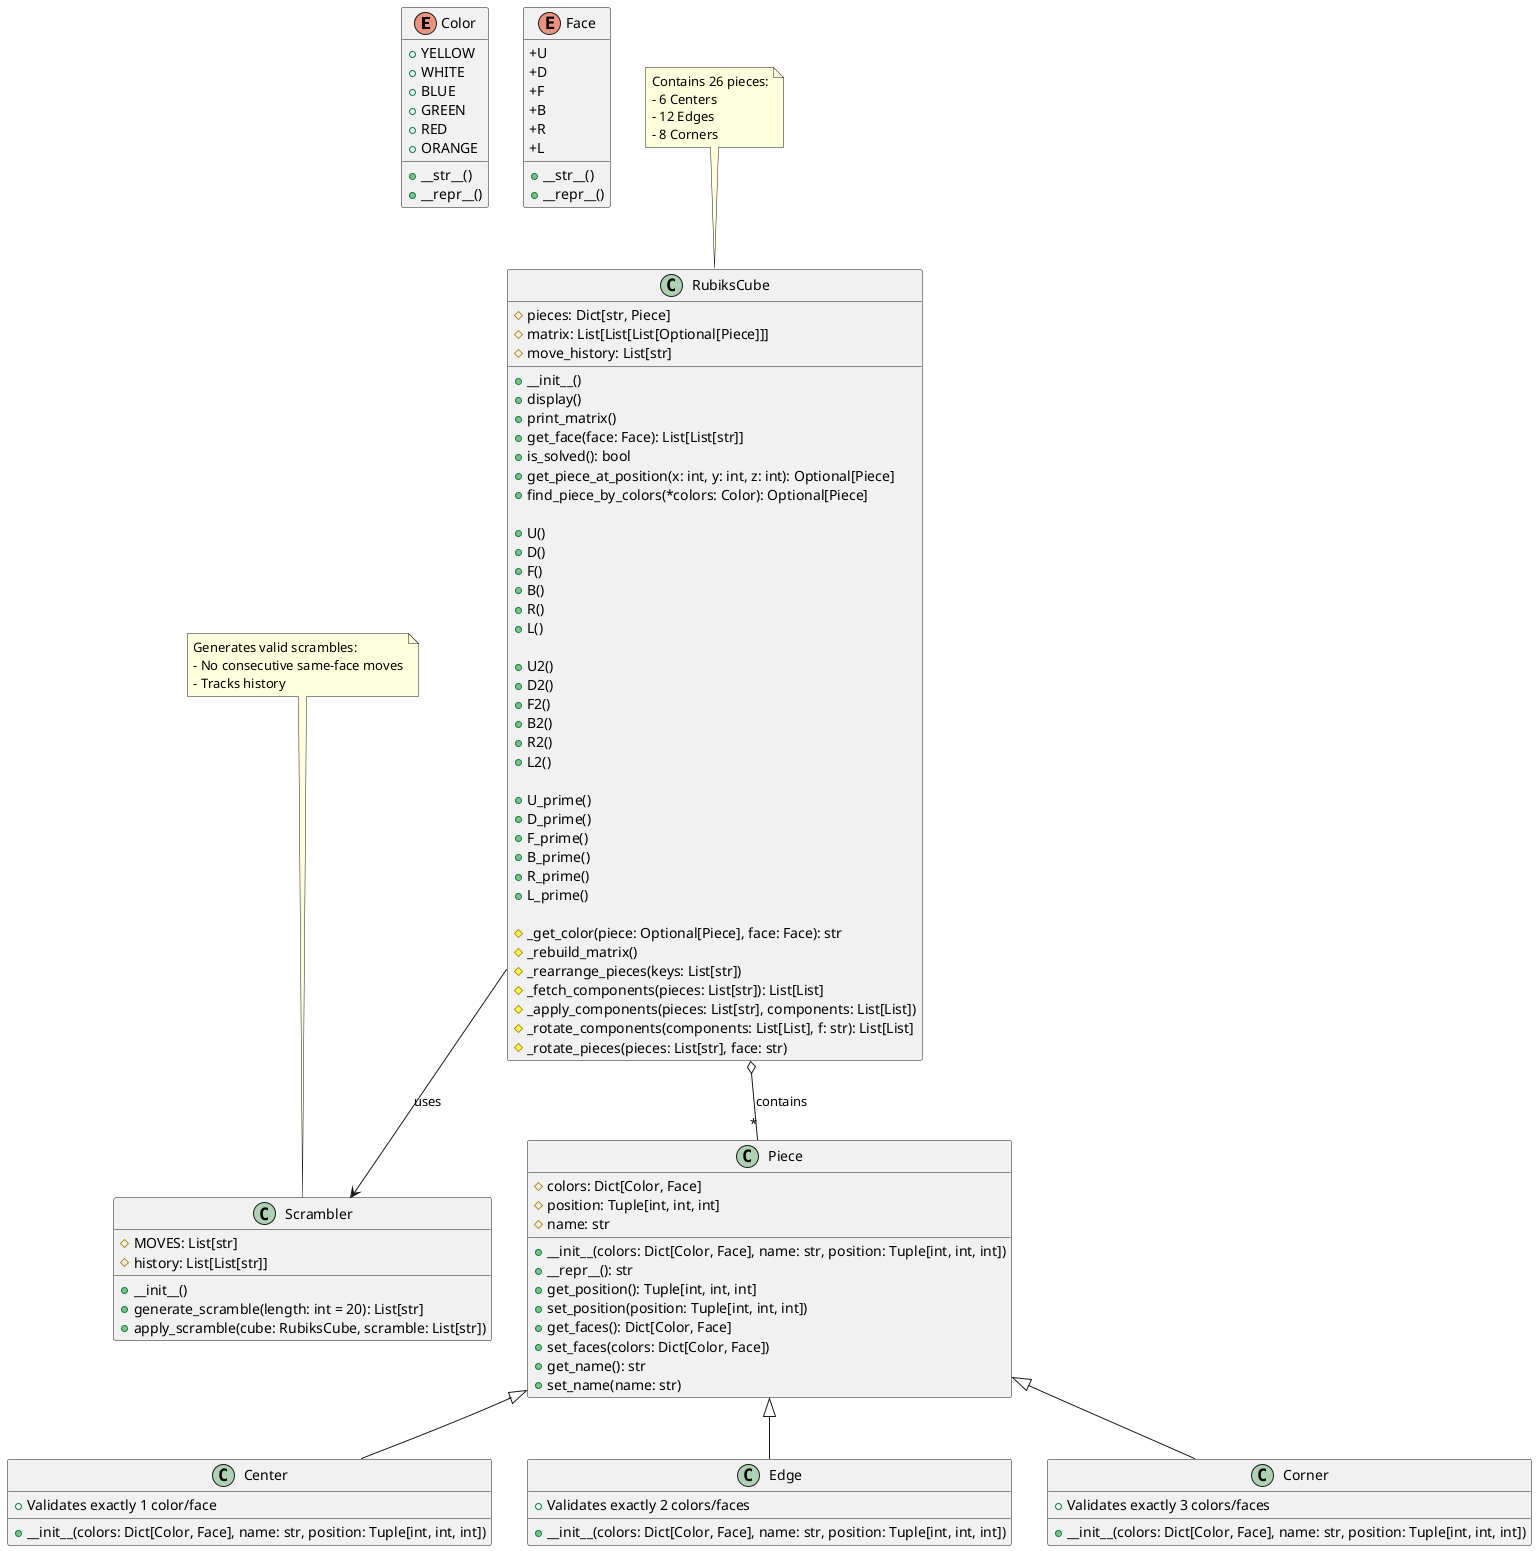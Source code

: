 @startuml rubix_cube

' Define Color Enum
enum Color {
  +YELLOW
  +WHITE
  +BLUE
  +GREEN
  +RED
  +ORANGE
  +__str__()
  +__repr__()
}

' Define Face Enum
enum Face {
  +U
  +D
  +F
  +B
  +R
  +L
  +__str__()
  +__repr__()
}

' Define Piece Class
class Piece {
  #colors: Dict[Color, Face]
  #position: Tuple[int, int, int]
  #name: str

  +__init__(colors: Dict[Color, Face], name: str, position: Tuple[int, int, int])
  +__repr__(): str
  +get_position(): Tuple[int, int, int]
  +set_position(position: Tuple[int, int, int])
  +get_faces(): Dict[Color, Face]
  +set_faces(colors: Dict[Color, Face])
  +get_name(): str
  +set_name(name: str)
}

' Define Center Class (inherits from Piece)
class Center {
  +__init__(colors: Dict[Color, Face], name: str, position: Tuple[int, int, int])
  +Validates exactly 1 color/face
}

' Define Edge Class (inherits from Piece)
class Edge {
  +__init__(colors: Dict[Color, Face], name: str, position: Tuple[int, int, int])
  +Validates exactly 2 colors/faces
}

' Define Corner Class (inherits from Piece)
class Corner {
  +__init__(colors: Dict[Color, Face], name: str, position: Tuple[int, int, int])
  +Validates exactly 3 colors/faces
}

' Define Cube Class
class RubiksCube {
  #pieces: Dict[str, Piece]
  #matrix: List[List[List[Optional[Piece]]]
  #move_history: List[str]

  +__init__()
  +display()
  +print_matrix()
  +get_face(face: Face): List[List[str]]
  +is_solved(): bool
  +get_piece_at_position(x: int, y: int, z: int): Optional[Piece]
  +find_piece_by_colors(*colors: Color): Optional[Piece]
  
  ' Basic moves
  +U()
  +D()
  +F()
  +B()
  +R()
  +L()
  
  ' Double moves
  +U2()
  +D2()
  +F2()
  +B2()
  +R2()
  +L2()
  
  ' Prime moves
  +U_prime()
  +D_prime()
  +F_prime()
  +B_prime()
  +R_prime()
  +L_prime()

  ' Protected methods
  #_get_color(piece: Optional[Piece], face: Face): str
  #_rebuild_matrix()
  #_rearrange_pieces(keys: List[str])
  #_fetch_components(pieces: List[str]): List[List]
  #_apply_components(pieces: List[str], components: List[List])
  #_rotate_components(components: List[List], f: str): List[List]
  #_rotate_pieces(pieces: List[str], face: str)
}

' Define Scrambler Class
class Scrambler {
  #MOVES: List[str]
  #history: List[List[str]]

  +__init__()
  +generate_scramble(length: int = 20): List[str]
  +apply_scramble(cube: RubiksCube, scramble: List[str])
}

' Define relationships between classes
Piece <|-- Center
Piece <|-- Edge
Piece <|-- Corner
RubiksCube o-- "*" Piece : contains
RubiksCube --> Scrambler : uses

note top of RubiksCube
  Contains 26 pieces:
  - 6 Centers
  - 12 Edges
  - 8 Corners
end note

note top of Scrambler
  Generates valid scrambles:
  - No consecutive same-face moves
  - Tracks history
end note

@enduml